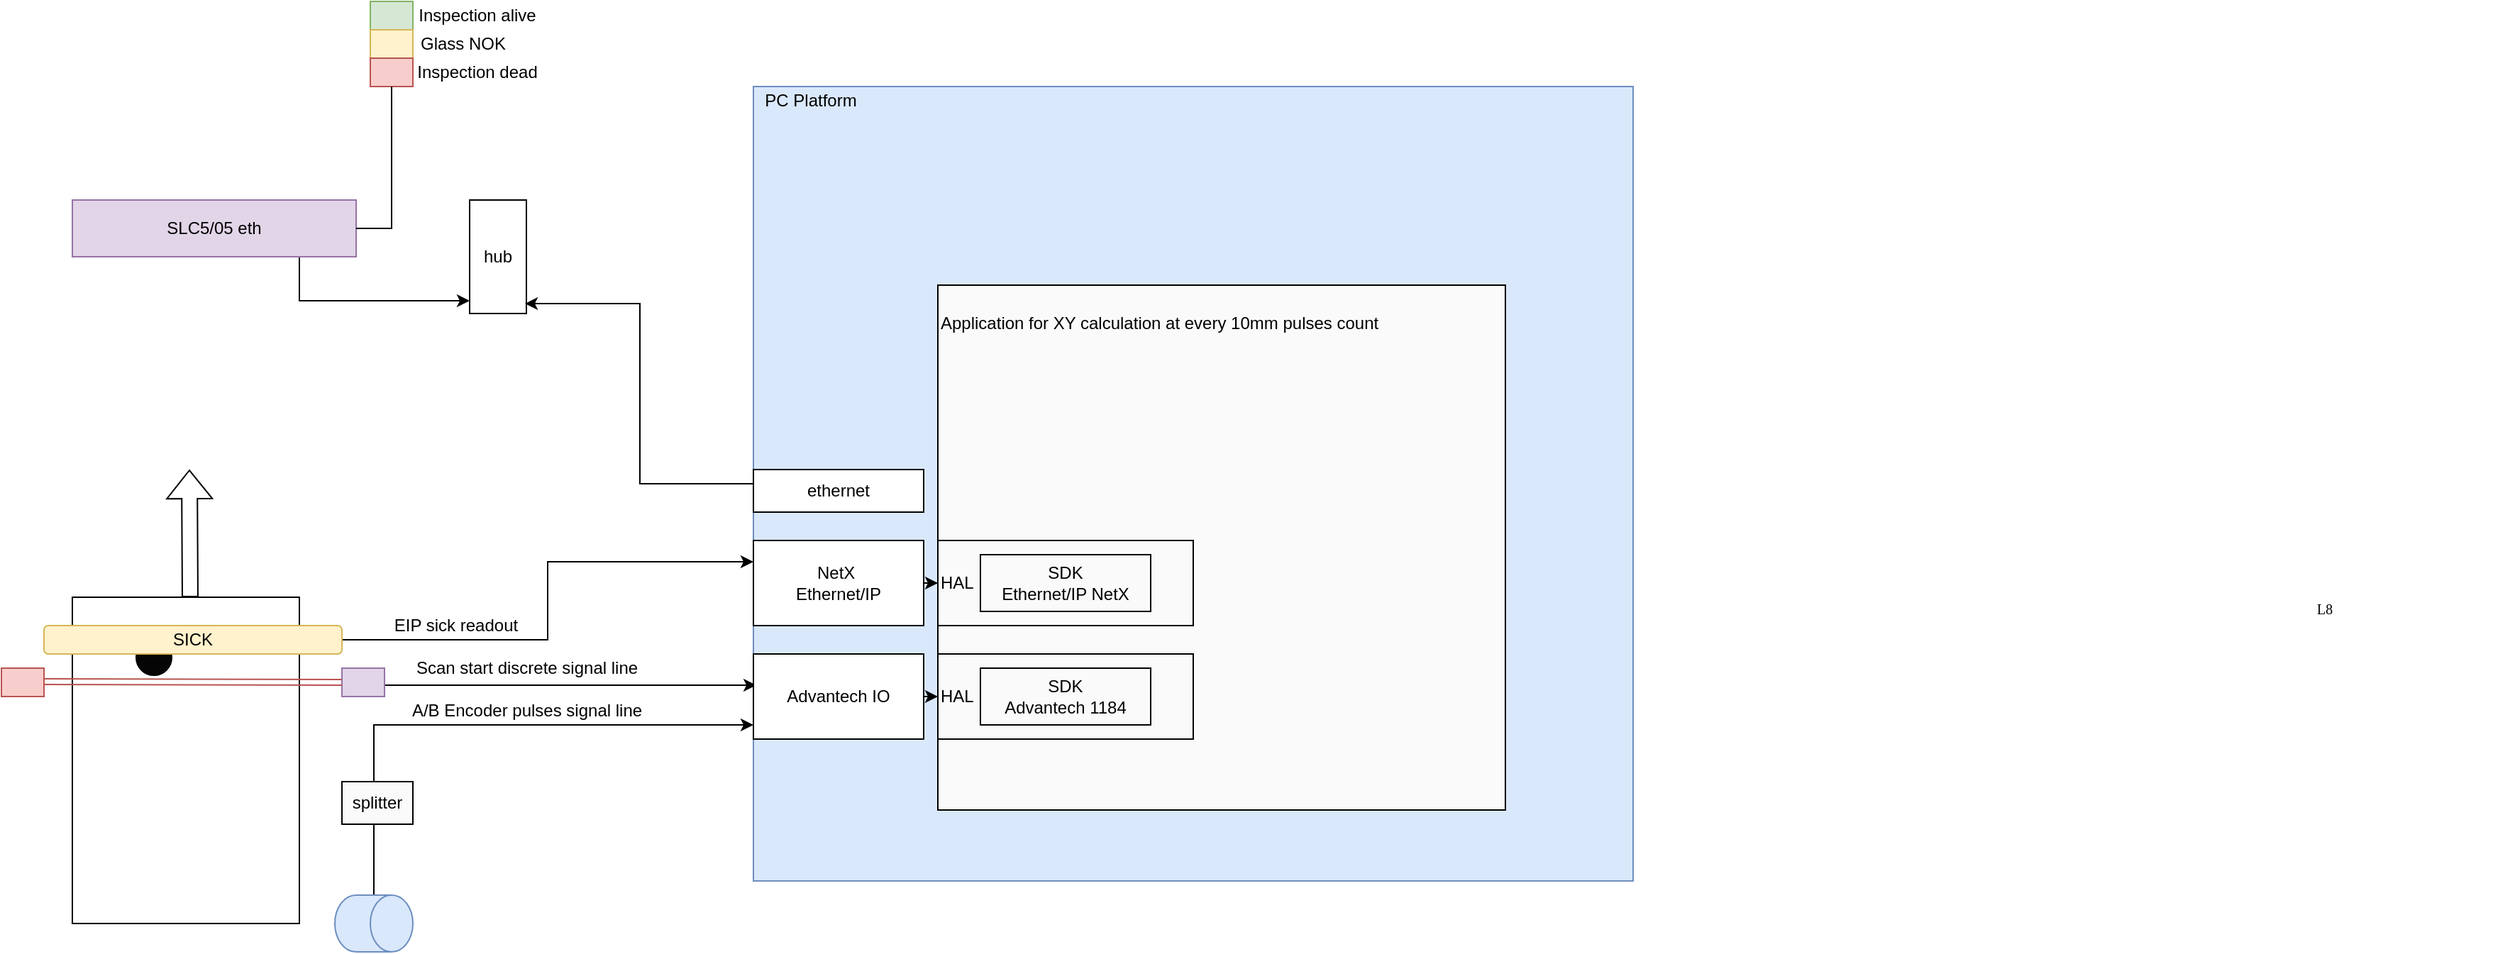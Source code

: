 <mxfile version="15.4.0" type="github">
  <diagram name="schema" id="b5b7bab2-c9e2-2cf4-8b2a-24fd1a2a6d21">
    <mxGraphModel dx="3076" dy="1933" grid="1" gridSize="10" guides="1" tooltips="1" connect="1" arrows="1" fold="1" page="1" pageScale="1" pageWidth="827" pageHeight="1169" background="none" math="0" shadow="0">
      <root>
        <mxCell id="0" />
        <mxCell id="1" parent="0" />
        <mxCell id="6e0c8c40b5770093-73" value="L8" style="text;html=1;align=left;verticalAlign=top;spacingTop=-4;fontSize=10;fontFamily=Verdana" parent="1" vertex="1">
          <mxGeometry x="180" y="40" width="130" height="20" as="geometry" />
        </mxCell>
        <mxCell id="KYpOYc-SYpL99tiq2sUf-9" style="edgeStyle=orthogonalEdgeStyle;rounded=0;orthogonalLoop=1;jettySize=auto;html=1;entryX=0;entryY=0.888;entryDx=0;entryDy=0;entryPerimeter=0;" edge="1" parent="1" source="KYpOYc-SYpL99tiq2sUf-1" target="KYpOYc-SYpL99tiq2sUf-7">
          <mxGeometry relative="1" as="geometry">
            <Array as="points">
              <mxPoint x="-1240" y="-169" />
            </Array>
          </mxGeometry>
        </mxCell>
        <mxCell id="KYpOYc-SYpL99tiq2sUf-1" value="SLC5/05 eth" style="rounded=0;whiteSpace=wrap;html=1;fillColor=#e1d5e7;strokeColor=#9673a6;" vertex="1" parent="1">
          <mxGeometry x="-1400" y="-240" width="200" height="40" as="geometry" />
        </mxCell>
        <mxCell id="KYpOYc-SYpL99tiq2sUf-2" value="" style="rounded=0;whiteSpace=wrap;html=1;fillColor=#d5e8d4;strokeColor=#82b366;" vertex="1" parent="1">
          <mxGeometry x="-1190" y="-380" width="30" height="20" as="geometry" />
        </mxCell>
        <mxCell id="KYpOYc-SYpL99tiq2sUf-3" value="" style="rounded=0;whiteSpace=wrap;html=1;fillColor=#fff2cc;strokeColor=#d6b656;" vertex="1" parent="1">
          <mxGeometry x="-1190" y="-360" width="30" height="20" as="geometry" />
        </mxCell>
        <mxCell id="KYpOYc-SYpL99tiq2sUf-4" value="" style="rounded=0;whiteSpace=wrap;html=1;fillColor=#f8cecc;strokeColor=#b85450;" vertex="1" parent="1">
          <mxGeometry x="-1190" y="-340" width="30" height="20" as="geometry" />
        </mxCell>
        <mxCell id="KYpOYc-SYpL99tiq2sUf-6" value="" style="endArrow=none;html=1;rounded=0;edgeStyle=orthogonalEdgeStyle;entryX=0.5;entryY=1;entryDx=0;entryDy=0;" edge="1" parent="1" target="KYpOYc-SYpL99tiq2sUf-4">
          <mxGeometry width="50" height="50" relative="1" as="geometry">
            <mxPoint x="-1200" y="-220" as="sourcePoint" />
            <mxPoint x="-1150" y="-270" as="targetPoint" />
            <Array as="points">
              <mxPoint x="-1175" y="-220" />
            </Array>
          </mxGeometry>
        </mxCell>
        <mxCell id="KYpOYc-SYpL99tiq2sUf-7" value="hub" style="rounded=0;whiteSpace=wrap;html=1;" vertex="1" parent="1">
          <mxGeometry x="-1120" y="-240" width="40" height="80" as="geometry" />
        </mxCell>
        <mxCell id="KYpOYc-SYpL99tiq2sUf-11" style="edgeStyle=orthogonalEdgeStyle;rounded=0;orthogonalLoop=1;jettySize=auto;html=1;entryX=0.975;entryY=0.913;entryDx=0;entryDy=0;entryPerimeter=0;" edge="1" parent="1" source="KYpOYc-SYpL99tiq2sUf-10" target="KYpOYc-SYpL99tiq2sUf-7">
          <mxGeometry relative="1" as="geometry" />
        </mxCell>
        <mxCell id="KYpOYc-SYpL99tiq2sUf-10" value="" style="rounded=0;whiteSpace=wrap;html=1;fillColor=#dae8fc;strokeColor=#6c8ebf;" vertex="1" parent="1">
          <mxGeometry x="-920" y="-320" width="620" height="560" as="geometry" />
        </mxCell>
        <mxCell id="KYpOYc-SYpL99tiq2sUf-13" value="ethernet" style="rounded=0;whiteSpace=wrap;html=1;" vertex="1" parent="1">
          <mxGeometry x="-920" y="-50" width="120" height="30" as="geometry" />
        </mxCell>
        <mxCell id="KYpOYc-SYpL99tiq2sUf-47" style="edgeStyle=orthogonalEdgeStyle;rounded=0;orthogonalLoop=1;jettySize=auto;html=1;exitX=1;exitY=0.5;exitDx=0;exitDy=0;" edge="1" parent="1" source="KYpOYc-SYpL99tiq2sUf-14" target="KYpOYc-SYpL99tiq2sUf-45">
          <mxGeometry relative="1" as="geometry" />
        </mxCell>
        <mxCell id="KYpOYc-SYpL99tiq2sUf-14" value="NetX&amp;nbsp;&lt;br&gt;Ethernet/IP" style="rounded=0;whiteSpace=wrap;html=1;" vertex="1" parent="1">
          <mxGeometry x="-920" width="120" height="60" as="geometry" />
        </mxCell>
        <mxCell id="KYpOYc-SYpL99tiq2sUf-15" value="" style="rounded=0;whiteSpace=wrap;html=1;" vertex="1" parent="1">
          <mxGeometry x="-1400" y="40" width="160" height="230" as="geometry" />
        </mxCell>
        <mxCell id="KYpOYc-SYpL99tiq2sUf-28" style="edgeStyle=orthogonalEdgeStyle;rounded=0;orthogonalLoop=1;jettySize=auto;html=1;entryX=0;entryY=0.25;entryDx=0;entryDy=0;" edge="1" parent="1" source="KYpOYc-SYpL99tiq2sUf-16" target="KYpOYc-SYpL99tiq2sUf-14">
          <mxGeometry relative="1" as="geometry" />
        </mxCell>
        <mxCell id="KYpOYc-SYpL99tiq2sUf-17" value="" style="rounded=0;whiteSpace=wrap;html=1;fillColor=#f8cecc;strokeColor=#b85450;" vertex="1" parent="1">
          <mxGeometry x="-1450" y="90" width="30" height="20" as="geometry" />
        </mxCell>
        <mxCell id="KYpOYc-SYpL99tiq2sUf-26" style="edgeStyle=orthogonalEdgeStyle;rounded=0;orthogonalLoop=1;jettySize=auto;html=1;entryX=0.017;entryY=0.367;entryDx=0;entryDy=0;entryPerimeter=0;" edge="1" parent="1" source="KYpOYc-SYpL99tiq2sUf-18" target="KYpOYc-SYpL99tiq2sUf-22">
          <mxGeometry relative="1" as="geometry">
            <Array as="points">
              <mxPoint x="-1110" y="102" />
              <mxPoint x="-1110" y="102" />
            </Array>
          </mxGeometry>
        </mxCell>
        <mxCell id="KYpOYc-SYpL99tiq2sUf-18" value="" style="rounded=0;whiteSpace=wrap;html=1;fillColor=#e1d5e7;strokeColor=#9673a6;" vertex="1" parent="1">
          <mxGeometry x="-1210" y="90" width="30" height="20" as="geometry" />
        </mxCell>
        <mxCell id="KYpOYc-SYpL99tiq2sUf-30" value="" style="ellipse;whiteSpace=wrap;html=1;aspect=fixed;fillColor=#050505;" vertex="1" parent="1">
          <mxGeometry x="-1355" y="70" width="25" height="25" as="geometry" />
        </mxCell>
        <mxCell id="KYpOYc-SYpL99tiq2sUf-19" value="" style="shape=link;html=1;rounded=0;edgeStyle=orthogonalEdgeStyle;entryX=0;entryY=0.5;entryDx=0;entryDy=0;fillColor=#f8cecc;strokeColor=#b85450;" edge="1" parent="1" target="KYpOYc-SYpL99tiq2sUf-18">
          <mxGeometry width="100" relative="1" as="geometry">
            <mxPoint x="-1420" y="99.5" as="sourcePoint" />
            <mxPoint x="-1320" y="99.5" as="targetPoint" />
          </mxGeometry>
        </mxCell>
        <mxCell id="KYpOYc-SYpL99tiq2sUf-48" style="edgeStyle=orthogonalEdgeStyle;rounded=0;orthogonalLoop=1;jettySize=auto;html=1;exitX=1;exitY=0.5;exitDx=0;exitDy=0;entryX=0;entryY=0.5;entryDx=0;entryDy=0;" edge="1" parent="1" source="KYpOYc-SYpL99tiq2sUf-22" target="KYpOYc-SYpL99tiq2sUf-43">
          <mxGeometry relative="1" as="geometry" />
        </mxCell>
        <mxCell id="KYpOYc-SYpL99tiq2sUf-22" value="Advantech IO" style="rounded=0;whiteSpace=wrap;html=1;" vertex="1" parent="1">
          <mxGeometry x="-920" y="80" width="120" height="60" as="geometry" />
        </mxCell>
        <mxCell id="KYpOYc-SYpL99tiq2sUf-24" style="edgeStyle=orthogonalEdgeStyle;rounded=0;orthogonalLoop=1;jettySize=auto;html=1;" edge="1" parent="1" source="KYpOYc-SYpL99tiq2sUf-23" target="KYpOYc-SYpL99tiq2sUf-22">
          <mxGeometry relative="1" as="geometry">
            <Array as="points">
              <mxPoint x="-1187" y="130" />
            </Array>
          </mxGeometry>
        </mxCell>
        <mxCell id="KYpOYc-SYpL99tiq2sUf-23" value="" style="shape=cylinder3;whiteSpace=wrap;html=1;boundedLbl=1;backgroundOutline=1;size=15;direction=south;fillColor=#dae8fc;strokeColor=#6c8ebf;" vertex="1" parent="1">
          <mxGeometry x="-1215" y="250" width="55" height="40" as="geometry" />
        </mxCell>
        <mxCell id="KYpOYc-SYpL99tiq2sUf-27" value="Scan start discrete signal line" style="text;html=1;align=center;verticalAlign=middle;resizable=0;points=[];autosize=1;strokeColor=none;fillColor=none;" vertex="1" parent="1">
          <mxGeometry x="-1165" y="80" width="170" height="20" as="geometry" />
        </mxCell>
        <mxCell id="KYpOYc-SYpL99tiq2sUf-29" value="EIP sick readout" style="text;html=1;align=center;verticalAlign=middle;resizable=0;points=[];autosize=1;strokeColor=none;fillColor=none;" vertex="1" parent="1">
          <mxGeometry x="-1180" y="50" width="100" height="20" as="geometry" />
        </mxCell>
        <mxCell id="KYpOYc-SYpL99tiq2sUf-16" value="SICK" style="rounded=1;whiteSpace=wrap;html=1;fillColor=#fff2cc;strokeColor=#d6b656;" vertex="1" parent="1">
          <mxGeometry x="-1420" y="60" width="210" height="20" as="geometry" />
        </mxCell>
        <mxCell id="KYpOYc-SYpL99tiq2sUf-31" value="" style="shape=flexArrow;endArrow=classic;html=1;rounded=0;edgeStyle=orthogonalEdgeStyle;width=11;endSize=6.33;" edge="1" parent="1">
          <mxGeometry width="50" height="50" relative="1" as="geometry">
            <mxPoint x="-1317" y="40" as="sourcePoint" />
            <mxPoint x="-1317.5" y="-50" as="targetPoint" />
            <Array as="points">
              <mxPoint x="-1317" y="40" />
              <mxPoint x="-1317" y="-5" />
            </Array>
          </mxGeometry>
        </mxCell>
        <mxCell id="KYpOYc-SYpL99tiq2sUf-33" value="A/B Encoder pulses signal line" style="text;html=1;align=center;verticalAlign=middle;resizable=0;points=[];autosize=1;strokeColor=none;fillColor=none;" vertex="1" parent="1">
          <mxGeometry x="-1170" y="110" width="180" height="20" as="geometry" />
        </mxCell>
        <mxCell id="KYpOYc-SYpL99tiq2sUf-34" value="splitter" style="rounded=0;whiteSpace=wrap;html=1;fillColor=#FAFAFA;" vertex="1" parent="1">
          <mxGeometry x="-1210" y="170" width="50" height="30" as="geometry" />
        </mxCell>
        <mxCell id="KYpOYc-SYpL99tiq2sUf-36" value="PC Platform" style="text;html=1;align=center;verticalAlign=middle;resizable=0;points=[];autosize=1;strokeColor=none;fillColor=none;" vertex="1" parent="1">
          <mxGeometry x="-920" y="-320" width="80" height="20" as="geometry" />
        </mxCell>
        <mxCell id="KYpOYc-SYpL99tiq2sUf-37" value="Inspection alive" style="text;html=1;align=center;verticalAlign=middle;resizable=0;points=[];autosize=1;strokeColor=none;fillColor=none;" vertex="1" parent="1">
          <mxGeometry x="-1165" y="-380" width="100" height="20" as="geometry" />
        </mxCell>
        <mxCell id="KYpOYc-SYpL99tiq2sUf-39" value="Inspection dead" style="text;html=1;align=center;verticalAlign=middle;resizable=0;points=[];autosize=1;strokeColor=none;fillColor=none;" vertex="1" parent="1">
          <mxGeometry x="-1165" y="-340" width="100" height="20" as="geometry" />
        </mxCell>
        <mxCell id="KYpOYc-SYpL99tiq2sUf-46" value="Application for XY calculation at every 10mm pulses count&lt;br&gt;&lt;br&gt;&lt;br&gt;&lt;br&gt;&lt;br&gt;&lt;br&gt;&lt;br&gt;&lt;br&gt;&lt;br&gt;&lt;br&gt;&lt;br&gt;&lt;br&gt;&lt;br&gt;&lt;br&gt;&lt;br&gt;&lt;br&gt;&lt;br&gt;&lt;br&gt;&lt;br&gt;&lt;br&gt;&lt;br&gt;&lt;br&gt;&lt;br&gt;" style="rounded=0;whiteSpace=wrap;html=1;fillColor=#FAFAFA;align=left;" vertex="1" parent="1">
          <mxGeometry x="-790" y="-180" width="400" height="370" as="geometry" />
        </mxCell>
        <mxCell id="KYpOYc-SYpL99tiq2sUf-40" value="Glass NOK" style="text;html=1;align=center;verticalAlign=middle;resizable=0;points=[];autosize=1;strokeColor=none;fillColor=none;" vertex="1" parent="1">
          <mxGeometry x="-1165" y="-360" width="80" height="20" as="geometry" />
        </mxCell>
        <mxCell id="KYpOYc-SYpL99tiq2sUf-45" value="HAL" style="rounded=0;whiteSpace=wrap;html=1;fillColor=#FAFAFA;align=left;" vertex="1" parent="1">
          <mxGeometry x="-790" width="180" height="60" as="geometry" />
        </mxCell>
        <mxCell id="KYpOYc-SYpL99tiq2sUf-42" value="SDK &lt;br&gt;Ethernet/IP NetX" style="rounded=0;whiteSpace=wrap;html=1;fillColor=#FAFAFA;" vertex="1" parent="1">
          <mxGeometry x="-760" y="10" width="120" height="40" as="geometry" />
        </mxCell>
        <mxCell id="KYpOYc-SYpL99tiq2sUf-43" value="HAL" style="rounded=0;whiteSpace=wrap;html=1;fillColor=#FAFAFA;align=left;" vertex="1" parent="1">
          <mxGeometry x="-790" y="80" width="180" height="60" as="geometry" />
        </mxCell>
        <mxCell id="KYpOYc-SYpL99tiq2sUf-44" value="SDK &lt;br&gt;Advantech 1184" style="rounded=0;whiteSpace=wrap;html=1;fillColor=#FAFAFA;" vertex="1" parent="1">
          <mxGeometry x="-760" y="90" width="120" height="40" as="geometry" />
        </mxCell>
      </root>
    </mxGraphModel>
  </diagram>
</mxfile>
